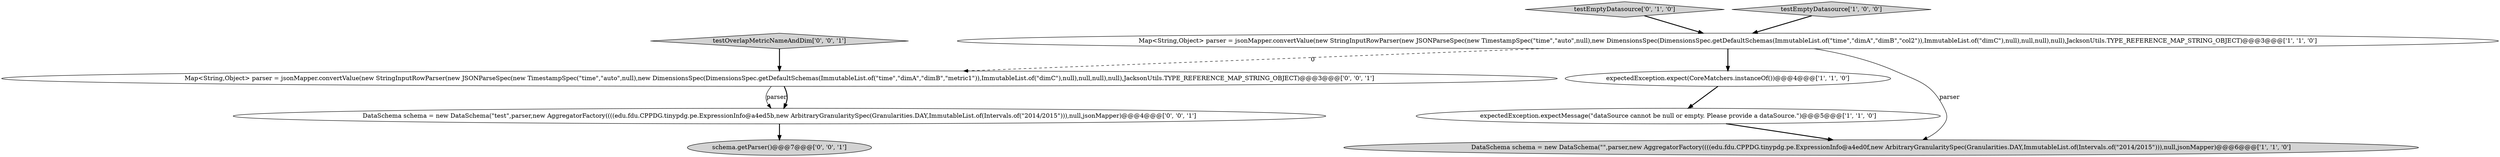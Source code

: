 digraph {
4 [style = filled, label = "expectedException.expect(CoreMatchers.instanceOf())@@@4@@@['1', '1', '0']", fillcolor = white, shape = ellipse image = "AAA0AAABBB1BBB"];
9 [style = filled, label = "Map<String,Object> parser = jsonMapper.convertValue(new StringInputRowParser(new JSONParseSpec(new TimestampSpec(\"time\",\"auto\",null),new DimensionsSpec(DimensionsSpec.getDefaultSchemas(ImmutableList.of(\"time\",\"dimA\",\"dimB\",\"metric1\")),ImmutableList.of(\"dimC\"),null),null,null),null),JacksonUtils.TYPE_REFERENCE_MAP_STRING_OBJECT)@@@3@@@['0', '0', '1']", fillcolor = white, shape = ellipse image = "AAA0AAABBB3BBB"];
2 [style = filled, label = "DataSchema schema = new DataSchema(\"\",parser,new AggregatorFactory((((edu.fdu.CPPDG.tinypdg.pe.ExpressionInfo@a4ed0f,new ArbitraryGranularitySpec(Granularities.DAY,ImmutableList.of(Intervals.of(\"2014/2015\"))),null,jsonMapper)@@@6@@@['1', '1', '0']", fillcolor = lightgray, shape = ellipse image = "AAA0AAABBB1BBB"];
8 [style = filled, label = "testOverlapMetricNameAndDim['0', '0', '1']", fillcolor = lightgray, shape = diamond image = "AAA0AAABBB3BBB"];
1 [style = filled, label = "Map<String,Object> parser = jsonMapper.convertValue(new StringInputRowParser(new JSONParseSpec(new TimestampSpec(\"time\",\"auto\",null),new DimensionsSpec(DimensionsSpec.getDefaultSchemas(ImmutableList.of(\"time\",\"dimA\",\"dimB\",\"col2\")),ImmutableList.of(\"dimC\"),null),null,null),null),JacksonUtils.TYPE_REFERENCE_MAP_STRING_OBJECT)@@@3@@@['1', '1', '0']", fillcolor = white, shape = ellipse image = "AAA0AAABBB1BBB"];
7 [style = filled, label = "schema.getParser()@@@7@@@['0', '0', '1']", fillcolor = lightgray, shape = ellipse image = "AAA0AAABBB3BBB"];
6 [style = filled, label = "DataSchema schema = new DataSchema(\"test\",parser,new AggregatorFactory((((edu.fdu.CPPDG.tinypdg.pe.ExpressionInfo@a4ed5b,new ArbitraryGranularitySpec(Granularities.DAY,ImmutableList.of(Intervals.of(\"2014/2015\"))),null,jsonMapper)@@@4@@@['0', '0', '1']", fillcolor = white, shape = ellipse image = "AAA0AAABBB3BBB"];
5 [style = filled, label = "testEmptyDatasource['0', '1', '0']", fillcolor = lightgray, shape = diamond image = "AAA0AAABBB2BBB"];
3 [style = filled, label = "expectedException.expectMessage(\"dataSource cannot be null or empty. Please provide a dataSource.\")@@@5@@@['1', '1', '0']", fillcolor = white, shape = ellipse image = "AAA0AAABBB1BBB"];
0 [style = filled, label = "testEmptyDatasource['1', '0', '0']", fillcolor = lightgray, shape = diamond image = "AAA0AAABBB1BBB"];
1->2 [style = solid, label="parser"];
3->2 [style = bold, label=""];
6->7 [style = bold, label=""];
8->9 [style = bold, label=""];
4->3 [style = bold, label=""];
1->9 [style = dashed, label="0"];
0->1 [style = bold, label=""];
9->6 [style = solid, label="parser"];
1->4 [style = bold, label=""];
9->6 [style = bold, label=""];
5->1 [style = bold, label=""];
}
